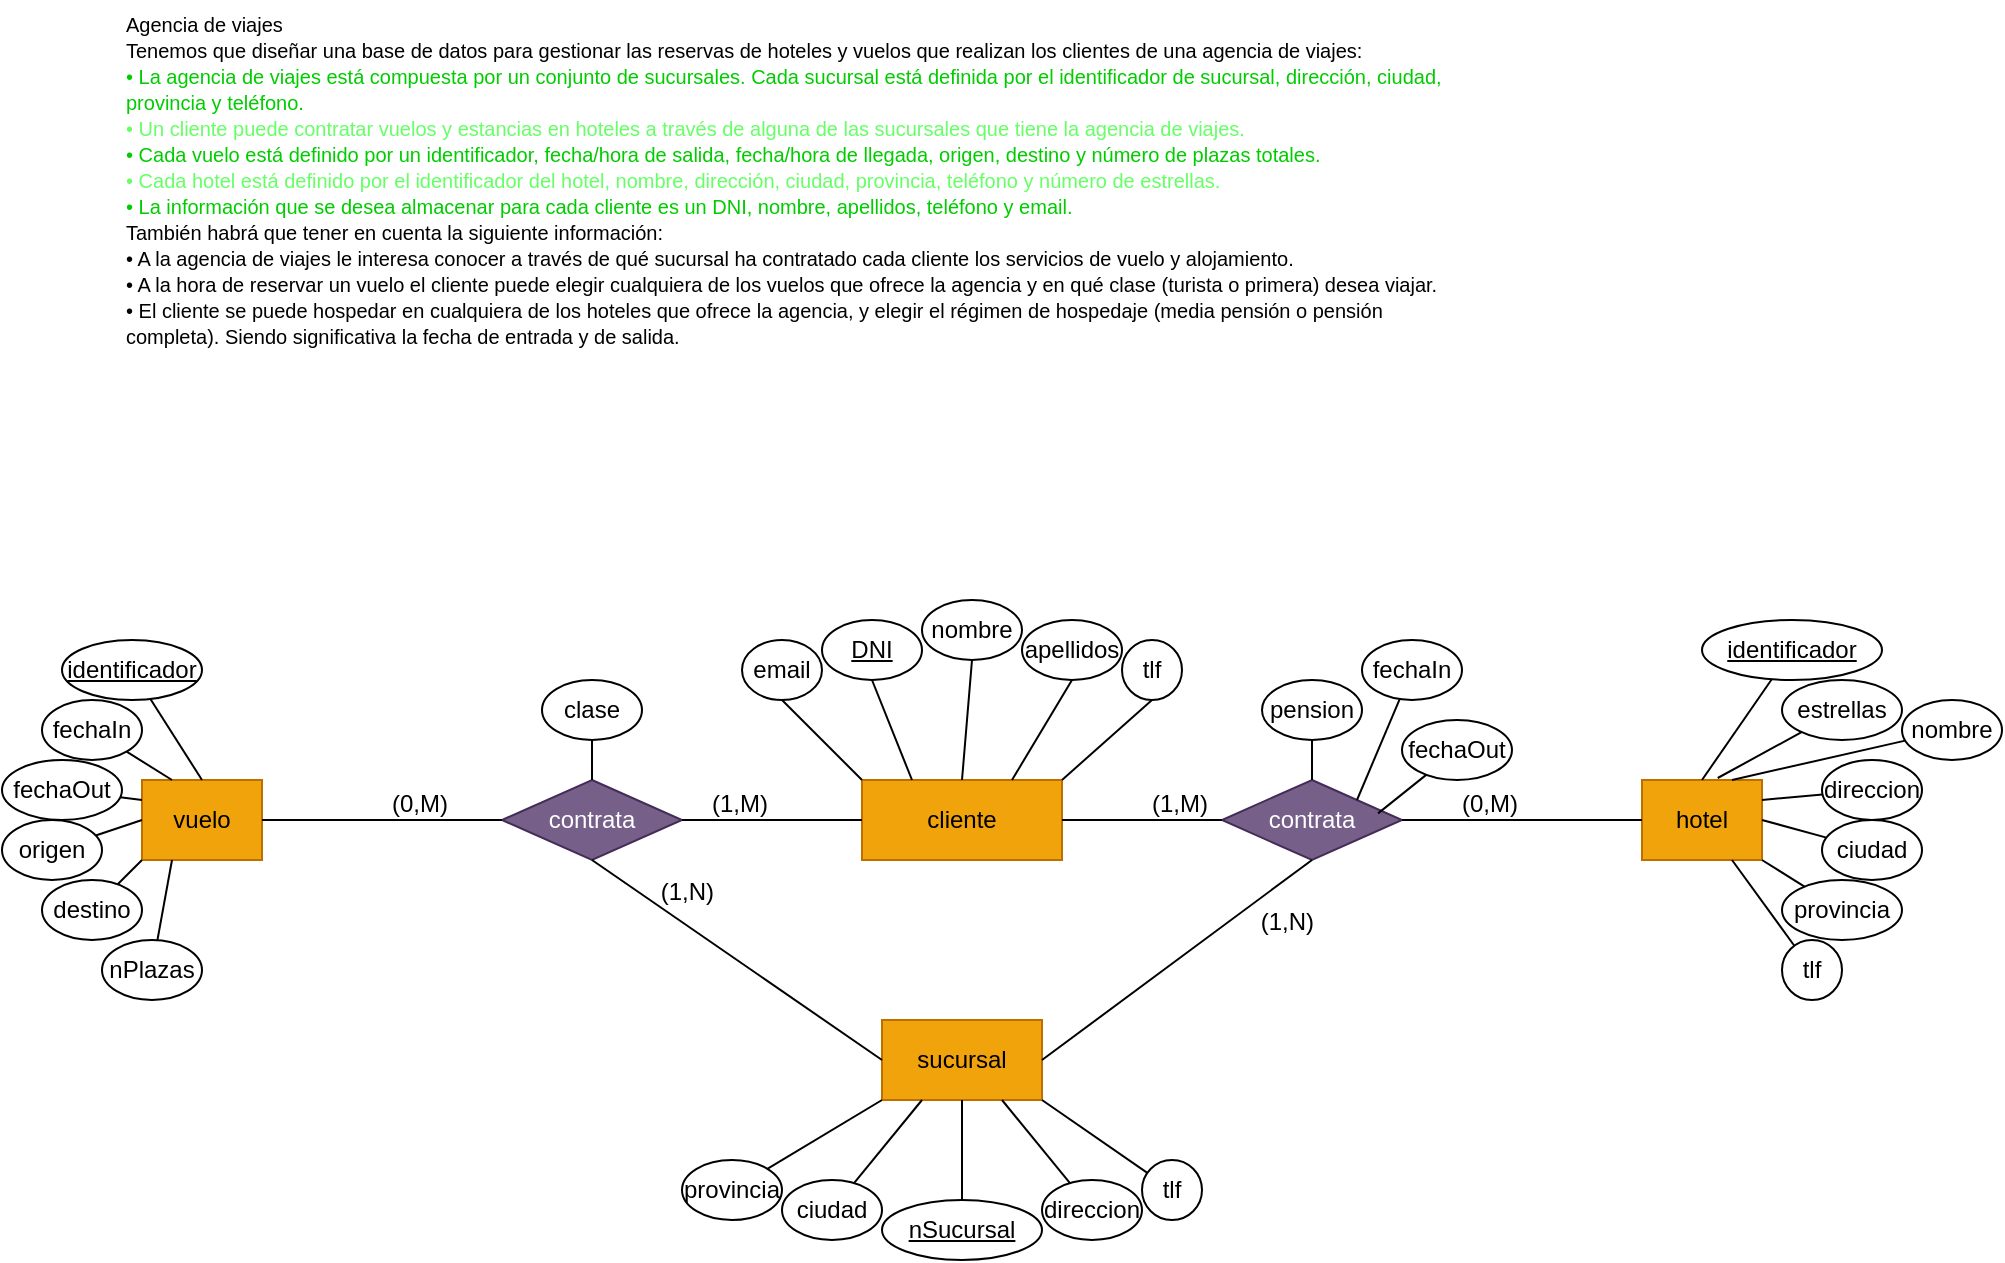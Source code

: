 <mxfile version="27.0.9">
  <diagram name="Página-1" id="hhtKWkYx5U5rqZbxsKKg">
    <mxGraphModel dx="1382" dy="378" grid="1" gridSize="10" guides="1" tooltips="1" connect="1" arrows="1" fold="1" page="1" pageScale="1" pageWidth="827" pageHeight="1169" math="0" shadow="0">
      <root>
        <mxCell id="0" />
        <mxCell id="1" parent="0" />
        <mxCell id="ptSzcsGDYfWSDB_7O2Ap-94" value="&lt;div style=&quot;line-height: 100%;&quot;&gt;&lt;div&gt;&lt;span style=&quot;line-height: 100%;&quot;&gt;&lt;font style=&quot;font-size: 10px;&quot;&gt;Agencia de viajes&lt;/font&gt;&lt;/span&gt;&lt;/div&gt;&lt;div&gt;&lt;span style=&quot;line-height: 100%;&quot;&gt;&lt;font style=&quot;font-size: 10px;&quot;&gt;Tenemos que diseñar una base de datos para gestionar las reservas de hoteles y vuelos que realizan los clientes&amp;nbsp;&lt;/font&gt;&lt;/span&gt;&lt;span style=&quot;font-size: 10px; background-color: transparent; color: light-dark(rgb(0, 0, 0), rgb(255, 255, 255));&quot;&gt;de una agencia de viajes:&lt;/span&gt;&lt;/div&gt;&lt;div&gt;&lt;font style=&quot;color: rgb(0, 204, 0);&quot;&gt;&lt;span style=&quot;line-height: 100%;&quot;&gt;&lt;font style=&quot;font-size: 10px;&quot;&gt;• La agencia de viajes está compuesta por un conjunto de sucursales. Cada sucursal está definida por el&amp;nbsp;&lt;/font&gt;&lt;/span&gt;&lt;span style=&quot;font-size: 10px; background-color: transparent;&quot;&gt;identificador de sucursal, dirección, ciudad, provincia y teléfono.&lt;/span&gt;&lt;/font&gt;&lt;/div&gt;&lt;div&gt;&lt;font style=&quot;color: rgb(102, 255, 102);&quot;&gt;&lt;span style=&quot;line-height: 100%;&quot;&gt;&lt;font style=&quot;font-size: 10px;&quot;&gt;• Un cliente puede contratar vuelos y estancias en hoteles a través de alguna de las sucursales que tiene&amp;nbsp;&lt;/font&gt;&lt;/span&gt;&lt;span style=&quot;font-size: 10px; background-color: transparent;&quot;&gt;la agencia de viajes.&lt;/span&gt;&lt;/font&gt;&lt;/div&gt;&lt;div&gt;&lt;font style=&quot;color: rgb(0, 204, 0);&quot;&gt;&lt;span style=&quot;line-height: 100%;&quot;&gt;&lt;font style=&quot;font-size: 10px;&quot;&gt;• Cada vuelo está definido por un identificador, fecha/hora de salida, fecha/hora de llegada, origen,&amp;nbsp;&lt;/font&gt;&lt;/span&gt;&lt;span style=&quot;font-size: 10px; background-color: transparent;&quot;&gt;destino y número de plazas totales.&lt;/span&gt;&lt;/font&gt;&lt;/div&gt;&lt;div&gt;&lt;font style=&quot;color: rgb(102, 255, 102);&quot;&gt;&lt;span style=&quot;line-height: 100%;&quot;&gt;&lt;font style=&quot;font-size: 10px;&quot;&gt;• Cada hotel está definido por el identificador del hotel, nombre, dirección, ciudad, provincia, teléfono&amp;nbsp;&lt;/font&gt;&lt;/span&gt;&lt;span style=&quot;font-size: 10px; background-color: transparent;&quot;&gt;y número de estrellas.&lt;/span&gt;&lt;/font&gt;&lt;/div&gt;&lt;div&gt;&lt;font style=&quot;color: rgb(0, 204, 0);&quot;&gt;&lt;span style=&quot;line-height: 100%;&quot;&gt;&lt;font style=&quot;font-size: 10px;&quot;&gt;• La información que se desea almacenar para cada cliente es un DNI, nombre, apellidos, teléfono y&amp;nbsp;&lt;/font&gt;&lt;/span&gt;&lt;span style=&quot;font-size: 10px; background-color: transparent;&quot;&gt;email.&lt;/span&gt;&lt;/font&gt;&lt;/div&gt;&lt;div&gt;&lt;span style=&quot;line-height: 100%;&quot;&gt;&lt;font style=&quot;&quot;&gt;&lt;div style=&quot;&quot;&gt;&lt;span style=&quot;font-size: 10px;&quot;&gt;También habrá que tener en cuenta la siguiente información:&lt;/span&gt;&lt;/div&gt;&lt;div style=&quot;&quot;&gt;&lt;span style=&quot;font-size: 10px;&quot;&gt;• A la agencia de viajes le interesa conocer a través de qué sucursal ha contratado cada cliente los&amp;nbsp;&lt;/span&gt;&lt;span style=&quot;font-size: 10px; background-color: transparent; color: light-dark(rgb(0, 0, 0), rgb(255, 255, 255));&quot;&gt;servicios de vuelo y alojamiento.&lt;/span&gt;&lt;/div&gt;&lt;div style=&quot;&quot;&gt;&lt;span style=&quot;font-size: 10px;&quot;&gt;• A la hora de reservar un vuelo el cliente puede elegir cualquiera de los vuelos que ofrece la agencia y&amp;nbsp;&lt;/span&gt;&lt;span style=&quot;font-size: 10px; background-color: transparent; color: light-dark(rgb(0, 0, 0), rgb(255, 255, 255));&quot;&gt;en qué clase (turista o primera) desea viajar.&lt;/span&gt;&lt;/div&gt;&lt;div style=&quot;&quot;&gt;&lt;span style=&quot;font-size: 10px;&quot;&gt;• El cliente se puede hospedar en cualquiera de los hoteles que ofrece la agencia, y elegir el régimen de&amp;nbsp;&lt;/span&gt;&lt;span style=&quot;font-size: 10px; background-color: transparent; color: light-dark(rgb(0, 0, 0), rgb(255, 255, 255));&quot;&gt;hospedaje (media pensión o pensión completa). Siendo significativa la fecha de entrada y de salida.&lt;/span&gt;&lt;/div&gt;&lt;/font&gt;&lt;/span&gt;&lt;/div&gt;&lt;/div&gt;" style="text;html=1;align=left;verticalAlign=middle;whiteSpace=wrap;rounded=0;" parent="1" vertex="1">
          <mxGeometry x="40" y="70" width="660" height="180" as="geometry" />
        </mxCell>
        <mxCell id="ptSzcsGDYfWSDB_7O2Ap-95" value="sucursal" style="whiteSpace=wrap;html=1;align=center;fillColor=#f0a30a;strokeColor=#BD7000;fontColor=#000000;" parent="1" vertex="1">
          <mxGeometry x="420" y="580" width="80" height="40" as="geometry" />
        </mxCell>
        <mxCell id="ptSzcsGDYfWSDB_7O2Ap-96" value="" style="endArrow=none;html=1;rounded=0;exitX=0.5;exitY=1;exitDx=0;exitDy=0;" parent="1" source="ptSzcsGDYfWSDB_7O2Ap-95" target="ptSzcsGDYfWSDB_7O2Ap-97" edge="1">
          <mxGeometry relative="1" as="geometry">
            <mxPoint x="524" y="550.79" as="sourcePoint" />
            <mxPoint x="584" y="550.79" as="targetPoint" />
          </mxGeometry>
        </mxCell>
        <mxCell id="ptSzcsGDYfWSDB_7O2Ap-97" value="&lt;u&gt;nSucursal&lt;/u&gt;" style="ellipse;whiteSpace=wrap;html=1;align=center;" parent="1" vertex="1">
          <mxGeometry x="420" y="670" width="80" height="30" as="geometry" />
        </mxCell>
        <mxCell id="ptSzcsGDYfWSDB_7O2Ap-98" value="" style="endArrow=none;html=1;rounded=0;exitX=0.75;exitY=1;exitDx=0;exitDy=0;" parent="1" source="ptSzcsGDYfWSDB_7O2Ap-95" target="ptSzcsGDYfWSDB_7O2Ap-99" edge="1">
          <mxGeometry relative="1" as="geometry">
            <mxPoint x="534" y="580.79" as="sourcePoint" />
            <mxPoint x="594" y="580.79" as="targetPoint" />
          </mxGeometry>
        </mxCell>
        <mxCell id="ptSzcsGDYfWSDB_7O2Ap-99" value="direccion" style="ellipse;whiteSpace=wrap;html=1;align=center;" parent="1" vertex="1">
          <mxGeometry x="500" y="660" width="50" height="30" as="geometry" />
        </mxCell>
        <mxCell id="ptSzcsGDYfWSDB_7O2Ap-100" value="" style="endArrow=none;html=1;rounded=0;exitX=0.25;exitY=1;exitDx=0;exitDy=0;" parent="1" source="ptSzcsGDYfWSDB_7O2Ap-95" target="ptSzcsGDYfWSDB_7O2Ap-101" edge="1">
          <mxGeometry relative="1" as="geometry">
            <mxPoint x="324" y="540.79" as="sourcePoint" />
            <mxPoint x="384" y="540.79" as="targetPoint" />
          </mxGeometry>
        </mxCell>
        <mxCell id="ptSzcsGDYfWSDB_7O2Ap-101" value="ciudad" style="ellipse;whiteSpace=wrap;html=1;align=center;" parent="1" vertex="1">
          <mxGeometry x="370" y="660" width="50" height="30" as="geometry" />
        </mxCell>
        <mxCell id="ptSzcsGDYfWSDB_7O2Ap-102" value="" style="endArrow=none;html=1;rounded=0;exitX=0;exitY=1;exitDx=0;exitDy=0;" parent="1" source="ptSzcsGDYfWSDB_7O2Ap-95" target="ptSzcsGDYfWSDB_7O2Ap-103" edge="1">
          <mxGeometry relative="1" as="geometry">
            <mxPoint x="334" y="580.79" as="sourcePoint" />
            <mxPoint x="394" y="580.79" as="targetPoint" />
          </mxGeometry>
        </mxCell>
        <mxCell id="ptSzcsGDYfWSDB_7O2Ap-103" value="provincia" style="ellipse;whiteSpace=wrap;html=1;align=center;" parent="1" vertex="1">
          <mxGeometry x="320" y="650" width="50" height="30" as="geometry" />
        </mxCell>
        <mxCell id="ptSzcsGDYfWSDB_7O2Ap-104" value="" style="endArrow=none;html=1;rounded=0;exitX=1;exitY=1;exitDx=0;exitDy=0;" parent="1" source="ptSzcsGDYfWSDB_7O2Ap-95" target="ptSzcsGDYfWSDB_7O2Ap-105" edge="1">
          <mxGeometry relative="1" as="geometry">
            <mxPoint x="320" y="620.79" as="sourcePoint" />
            <mxPoint x="380" y="620.79" as="targetPoint" />
          </mxGeometry>
        </mxCell>
        <mxCell id="ptSzcsGDYfWSDB_7O2Ap-105" value="tlf" style="ellipse;whiteSpace=wrap;html=1;align=center;" parent="1" vertex="1">
          <mxGeometry x="550" y="650" width="30" height="30" as="geometry" />
        </mxCell>
        <mxCell id="ptSzcsGDYfWSDB_7O2Ap-106" value="cliente" style="whiteSpace=wrap;html=1;align=center;fillColor=#f0a30a;strokeColor=#BD7000;fontColor=#000000;" parent="1" vertex="1">
          <mxGeometry x="410" y="460" width="100" height="40" as="geometry" />
        </mxCell>
        <mxCell id="ptSzcsGDYfWSDB_7O2Ap-118" value="vuelo" style="whiteSpace=wrap;html=1;align=center;fillColor=#f0a30a;strokeColor=#BD7000;fontColor=#000000;" parent="1" vertex="1">
          <mxGeometry x="50" y="460" width="60" height="40" as="geometry" />
        </mxCell>
        <mxCell id="ptSzcsGDYfWSDB_7O2Ap-119" value="hotel" style="whiteSpace=wrap;html=1;align=center;fillColor=#f0a30a;strokeColor=#BD7000;fontColor=#000000;" parent="1" vertex="1">
          <mxGeometry x="800" y="460" width="60" height="40" as="geometry" />
        </mxCell>
        <mxCell id="gtJsBlDrUrByrAI6qwDZ-1" value="" style="endArrow=none;html=1;rounded=0;exitX=0.5;exitY=0;exitDx=0;exitDy=0;" edge="1" target="gtJsBlDrUrByrAI6qwDZ-2" parent="1" source="ptSzcsGDYfWSDB_7O2Ap-118">
          <mxGeometry relative="1" as="geometry">
            <mxPoint x="-20.5" y="402" as="sourcePoint" />
            <mxPoint x="39.5" y="402" as="targetPoint" />
          </mxGeometry>
        </mxCell>
        <mxCell id="gtJsBlDrUrByrAI6qwDZ-2" value="&lt;u&gt;identificador&lt;/u&gt;" style="ellipse;whiteSpace=wrap;html=1;align=center;" vertex="1" parent="1">
          <mxGeometry x="10" y="390" width="70" height="30" as="geometry" />
        </mxCell>
        <mxCell id="gtJsBlDrUrByrAI6qwDZ-3" value="" style="endArrow=none;html=1;rounded=0;exitX=0.25;exitY=0;exitDx=0;exitDy=0;" edge="1" target="gtJsBlDrUrByrAI6qwDZ-4" parent="1" source="ptSzcsGDYfWSDB_7O2Ap-118">
          <mxGeometry relative="1" as="geometry">
            <mxPoint x="-83.5" y="433" as="sourcePoint" />
            <mxPoint x="-23.5" y="433" as="targetPoint" />
          </mxGeometry>
        </mxCell>
        <mxCell id="gtJsBlDrUrByrAI6qwDZ-4" value="fechaIn" style="ellipse;whiteSpace=wrap;html=1;align=center;" vertex="1" parent="1">
          <mxGeometry y="420" width="50" height="30" as="geometry" />
        </mxCell>
        <mxCell id="gtJsBlDrUrByrAI6qwDZ-5" value="" style="endArrow=none;html=1;rounded=0;exitX=0;exitY=0.25;exitDx=0;exitDy=0;" edge="1" target="gtJsBlDrUrByrAI6qwDZ-6" parent="1" source="ptSzcsGDYfWSDB_7O2Ap-118">
          <mxGeometry relative="1" as="geometry">
            <mxPoint x="-81.5" y="483" as="sourcePoint" />
            <mxPoint x="-21.5" y="483" as="targetPoint" />
          </mxGeometry>
        </mxCell>
        <mxCell id="gtJsBlDrUrByrAI6qwDZ-6" value="fechaOut" style="ellipse;whiteSpace=wrap;html=1;align=center;" vertex="1" parent="1">
          <mxGeometry x="-20" y="450" width="60" height="30" as="geometry" />
        </mxCell>
        <mxCell id="gtJsBlDrUrByrAI6qwDZ-7" value="" style="endArrow=none;html=1;rounded=0;exitX=0;exitY=0.5;exitDx=0;exitDy=0;" edge="1" target="gtJsBlDrUrByrAI6qwDZ-8" parent="1" source="ptSzcsGDYfWSDB_7O2Ap-118">
          <mxGeometry relative="1" as="geometry">
            <mxPoint x="-68.5" y="508" as="sourcePoint" />
            <mxPoint x="-8.5" y="508" as="targetPoint" />
          </mxGeometry>
        </mxCell>
        <mxCell id="gtJsBlDrUrByrAI6qwDZ-8" value="origen" style="ellipse;whiteSpace=wrap;html=1;align=center;" vertex="1" parent="1">
          <mxGeometry x="-20" y="480" width="50" height="30" as="geometry" />
        </mxCell>
        <mxCell id="gtJsBlDrUrByrAI6qwDZ-9" value="" style="endArrow=none;html=1;rounded=0;exitX=0;exitY=1;exitDx=0;exitDy=0;" edge="1" target="gtJsBlDrUrByrAI6qwDZ-10" parent="1" source="ptSzcsGDYfWSDB_7O2Ap-118">
          <mxGeometry relative="1" as="geometry">
            <mxPoint x="-70.5" y="548" as="sourcePoint" />
            <mxPoint x="-10.5" y="548" as="targetPoint" />
          </mxGeometry>
        </mxCell>
        <mxCell id="gtJsBlDrUrByrAI6qwDZ-10" value="destino" style="ellipse;whiteSpace=wrap;html=1;align=center;" vertex="1" parent="1">
          <mxGeometry y="510" width="50" height="30" as="geometry" />
        </mxCell>
        <mxCell id="gtJsBlDrUrByrAI6qwDZ-11" value="" style="endArrow=none;html=1;rounded=0;exitX=0.25;exitY=1;exitDx=0;exitDy=0;" edge="1" target="gtJsBlDrUrByrAI6qwDZ-12" parent="1" source="ptSzcsGDYfWSDB_7O2Ap-118">
          <mxGeometry relative="1" as="geometry">
            <mxPoint x="28.5" y="578" as="sourcePoint" />
            <mxPoint x="88.5" y="578" as="targetPoint" />
          </mxGeometry>
        </mxCell>
        <mxCell id="gtJsBlDrUrByrAI6qwDZ-12" value="nPlazas" style="ellipse;whiteSpace=wrap;html=1;align=center;" vertex="1" parent="1">
          <mxGeometry x="30" y="540" width="50" height="30" as="geometry" />
        </mxCell>
        <mxCell id="gtJsBlDrUrByrAI6qwDZ-13" value="" style="endArrow=none;html=1;rounded=0;exitX=0.5;exitY=0;exitDx=0;exitDy=0;" edge="1" target="gtJsBlDrUrByrAI6qwDZ-14" parent="1" source="ptSzcsGDYfWSDB_7O2Ap-119">
          <mxGeometry relative="1" as="geometry">
            <mxPoint x="875" y="405" as="sourcePoint" />
            <mxPoint x="935" y="405" as="targetPoint" />
          </mxGeometry>
        </mxCell>
        <mxCell id="gtJsBlDrUrByrAI6qwDZ-14" value="&lt;u&gt;identificador&lt;/u&gt;" style="ellipse;whiteSpace=wrap;html=1;align=center;" vertex="1" parent="1">
          <mxGeometry x="830" y="380" width="90" height="30" as="geometry" />
        </mxCell>
        <mxCell id="gtJsBlDrUrByrAI6qwDZ-15" value="" style="endArrow=none;html=1;rounded=0;exitX=0.75;exitY=0;exitDx=0;exitDy=0;" edge="1" target="gtJsBlDrUrByrAI6qwDZ-16" parent="1" source="ptSzcsGDYfWSDB_7O2Ap-119">
          <mxGeometry relative="1" as="geometry">
            <mxPoint x="885" y="431" as="sourcePoint" />
            <mxPoint x="945" y="431" as="targetPoint" />
          </mxGeometry>
        </mxCell>
        <mxCell id="gtJsBlDrUrByrAI6qwDZ-16" value="nombre" style="ellipse;whiteSpace=wrap;html=1;align=center;" vertex="1" parent="1">
          <mxGeometry x="930" y="420" width="50" height="30" as="geometry" />
        </mxCell>
        <mxCell id="gtJsBlDrUrByrAI6qwDZ-17" value="" style="endArrow=none;html=1;rounded=0;exitX=1;exitY=0.25;exitDx=0;exitDy=0;" edge="1" target="gtJsBlDrUrByrAI6qwDZ-18" parent="1" source="ptSzcsGDYfWSDB_7O2Ap-119">
          <mxGeometry relative="1" as="geometry">
            <mxPoint x="885" y="476" as="sourcePoint" />
            <mxPoint x="945" y="476" as="targetPoint" />
          </mxGeometry>
        </mxCell>
        <mxCell id="gtJsBlDrUrByrAI6qwDZ-18" value="direccion" style="ellipse;whiteSpace=wrap;html=1;align=center;" vertex="1" parent="1">
          <mxGeometry x="890" y="450" width="50" height="30" as="geometry" />
        </mxCell>
        <mxCell id="gtJsBlDrUrByrAI6qwDZ-19" value="" style="endArrow=none;html=1;rounded=0;exitX=1;exitY=0.5;exitDx=0;exitDy=0;" edge="1" target="gtJsBlDrUrByrAI6qwDZ-20" parent="1" source="ptSzcsGDYfWSDB_7O2Ap-119">
          <mxGeometry relative="1" as="geometry">
            <mxPoint x="885" y="501" as="sourcePoint" />
            <mxPoint x="945" y="501" as="targetPoint" />
          </mxGeometry>
        </mxCell>
        <mxCell id="gtJsBlDrUrByrAI6qwDZ-20" value="ciudad" style="ellipse;whiteSpace=wrap;html=1;align=center;" vertex="1" parent="1">
          <mxGeometry x="890" y="480" width="50" height="30" as="geometry" />
        </mxCell>
        <mxCell id="gtJsBlDrUrByrAI6qwDZ-21" value="" style="endArrow=none;html=1;rounded=0;exitX=1;exitY=1;exitDx=0;exitDy=0;" edge="1" target="gtJsBlDrUrByrAI6qwDZ-22" parent="1" source="ptSzcsGDYfWSDB_7O2Ap-119">
          <mxGeometry relative="1" as="geometry">
            <mxPoint x="868" y="541" as="sourcePoint" />
            <mxPoint x="928" y="541" as="targetPoint" />
          </mxGeometry>
        </mxCell>
        <mxCell id="gtJsBlDrUrByrAI6qwDZ-22" value="provincia" style="ellipse;whiteSpace=wrap;html=1;align=center;" vertex="1" parent="1">
          <mxGeometry x="870" y="510" width="60" height="30" as="geometry" />
        </mxCell>
        <mxCell id="gtJsBlDrUrByrAI6qwDZ-23" value="" style="endArrow=none;html=1;rounded=0;exitX=0.75;exitY=1;exitDx=0;exitDy=0;" edge="1" target="gtJsBlDrUrByrAI6qwDZ-24" parent="1" source="ptSzcsGDYfWSDB_7O2Ap-119">
          <mxGeometry relative="1" as="geometry">
            <mxPoint x="815" y="561" as="sourcePoint" />
            <mxPoint x="875" y="561" as="targetPoint" />
          </mxGeometry>
        </mxCell>
        <mxCell id="gtJsBlDrUrByrAI6qwDZ-24" value="tlf" style="ellipse;whiteSpace=wrap;html=1;align=center;" vertex="1" parent="1">
          <mxGeometry x="870" y="540" width="30" height="30" as="geometry" />
        </mxCell>
        <mxCell id="gtJsBlDrUrByrAI6qwDZ-25" value="" style="endArrow=none;html=1;rounded=0;exitX=0.631;exitY=-0.025;exitDx=0;exitDy=0;exitPerimeter=0;" edge="1" target="gtJsBlDrUrByrAI6qwDZ-26" parent="1" source="ptSzcsGDYfWSDB_7O2Ap-119">
          <mxGeometry relative="1" as="geometry">
            <mxPoint x="915" y="385" as="sourcePoint" />
            <mxPoint x="975" y="385" as="targetPoint" />
          </mxGeometry>
        </mxCell>
        <mxCell id="gtJsBlDrUrByrAI6qwDZ-26" value="estrellas" style="ellipse;whiteSpace=wrap;html=1;align=center;" vertex="1" parent="1">
          <mxGeometry x="870" y="410" width="60" height="30" as="geometry" />
        </mxCell>
        <mxCell id="gtJsBlDrUrByrAI6qwDZ-69" style="edgeStyle=none;shape=connector;rounded=0;orthogonalLoop=1;jettySize=auto;html=1;exitX=0.5;exitY=1;exitDx=0;exitDy=0;entryX=0.25;entryY=0;entryDx=0;entryDy=0;strokeColor=default;align=center;verticalAlign=middle;fontFamily=Helvetica;fontSize=11;fontColor=default;labelBackgroundColor=default;startFill=0;endArrow=none;" edge="1" parent="1" source="gtJsBlDrUrByrAI6qwDZ-28" target="ptSzcsGDYfWSDB_7O2Ap-106">
          <mxGeometry relative="1" as="geometry" />
        </mxCell>
        <mxCell id="gtJsBlDrUrByrAI6qwDZ-28" value="&lt;u&gt;DNI&lt;/u&gt;" style="ellipse;whiteSpace=wrap;html=1;align=center;" vertex="1" parent="1">
          <mxGeometry x="390" y="380" width="50" height="30" as="geometry" />
        </mxCell>
        <mxCell id="gtJsBlDrUrByrAI6qwDZ-70" style="edgeStyle=none;shape=connector;rounded=0;orthogonalLoop=1;jettySize=auto;html=1;exitX=0.5;exitY=1;exitDx=0;exitDy=0;entryX=0.5;entryY=0;entryDx=0;entryDy=0;strokeColor=default;align=center;verticalAlign=middle;fontFamily=Helvetica;fontSize=11;fontColor=default;labelBackgroundColor=default;startFill=0;endArrow=none;" edge="1" parent="1" source="gtJsBlDrUrByrAI6qwDZ-30" target="ptSzcsGDYfWSDB_7O2Ap-106">
          <mxGeometry relative="1" as="geometry" />
        </mxCell>
        <mxCell id="gtJsBlDrUrByrAI6qwDZ-30" value="nombre" style="ellipse;whiteSpace=wrap;html=1;align=center;" vertex="1" parent="1">
          <mxGeometry x="440" y="370" width="50" height="30" as="geometry" />
        </mxCell>
        <mxCell id="gtJsBlDrUrByrAI6qwDZ-71" style="edgeStyle=none;shape=connector;rounded=0;orthogonalLoop=1;jettySize=auto;html=1;exitX=0.5;exitY=1;exitDx=0;exitDy=0;entryX=0.75;entryY=0;entryDx=0;entryDy=0;strokeColor=default;align=center;verticalAlign=middle;fontFamily=Helvetica;fontSize=11;fontColor=default;labelBackgroundColor=default;startFill=0;endArrow=none;" edge="1" parent="1" source="gtJsBlDrUrByrAI6qwDZ-32" target="ptSzcsGDYfWSDB_7O2Ap-106">
          <mxGeometry relative="1" as="geometry" />
        </mxCell>
        <mxCell id="gtJsBlDrUrByrAI6qwDZ-32" value="apellidos" style="ellipse;whiteSpace=wrap;html=1;align=center;" vertex="1" parent="1">
          <mxGeometry x="490" y="380" width="50" height="30" as="geometry" />
        </mxCell>
        <mxCell id="gtJsBlDrUrByrAI6qwDZ-72" style="edgeStyle=none;shape=connector;rounded=0;orthogonalLoop=1;jettySize=auto;html=1;exitX=0.5;exitY=1;exitDx=0;exitDy=0;entryX=1;entryY=0;entryDx=0;entryDy=0;strokeColor=default;align=center;verticalAlign=middle;fontFamily=Helvetica;fontSize=11;fontColor=default;labelBackgroundColor=default;startFill=0;endArrow=none;" edge="1" parent="1" source="gtJsBlDrUrByrAI6qwDZ-34" target="ptSzcsGDYfWSDB_7O2Ap-106">
          <mxGeometry relative="1" as="geometry" />
        </mxCell>
        <mxCell id="gtJsBlDrUrByrAI6qwDZ-34" value="tlf" style="ellipse;whiteSpace=wrap;html=1;align=center;" vertex="1" parent="1">
          <mxGeometry x="540" y="390" width="30" height="30" as="geometry" />
        </mxCell>
        <mxCell id="gtJsBlDrUrByrAI6qwDZ-67" style="rounded=0;orthogonalLoop=1;jettySize=auto;html=1;exitX=0.5;exitY=1;exitDx=0;exitDy=0;entryX=0;entryY=0;entryDx=0;entryDy=0;endArrow=none;startFill=0;" edge="1" parent="1" source="gtJsBlDrUrByrAI6qwDZ-36" target="ptSzcsGDYfWSDB_7O2Ap-106">
          <mxGeometry relative="1" as="geometry" />
        </mxCell>
        <mxCell id="gtJsBlDrUrByrAI6qwDZ-36" value="email" style="ellipse;whiteSpace=wrap;html=1;align=center;" vertex="1" parent="1">
          <mxGeometry x="350" y="390" width="40" height="30" as="geometry" />
        </mxCell>
        <mxCell id="gtJsBlDrUrByrAI6qwDZ-53" value="contrata" style="shape=rhombus;perimeter=rhombusPerimeter;whiteSpace=wrap;html=1;align=center;fillColor=#76608a;fontColor=#ffffff;strokeColor=#432D57;" vertex="1" parent="1">
          <mxGeometry x="230" y="460" width="90" height="40" as="geometry" />
        </mxCell>
        <mxCell id="gtJsBlDrUrByrAI6qwDZ-54" value="" style="endArrow=none;html=1;rounded=0;exitX=0;exitY=0.5;exitDx=0;exitDy=0;entryX=1;entryY=0.5;entryDx=0;entryDy=0;" edge="1" source="gtJsBlDrUrByrAI6qwDZ-53" parent="1" target="ptSzcsGDYfWSDB_7O2Ap-118">
          <mxGeometry relative="1" as="geometry">
            <mxPoint x="235" y="450" as="sourcePoint" />
            <mxPoint x="138" y="480" as="targetPoint" />
          </mxGeometry>
        </mxCell>
        <mxCell id="gtJsBlDrUrByrAI6qwDZ-55" value="(0,M)" style="resizable=0;html=1;whiteSpace=wrap;align=right;verticalAlign=bottom;" connectable="0" vertex="1" parent="gtJsBlDrUrByrAI6qwDZ-54">
          <mxGeometry relative="1" as="geometry">
            <mxPoint x="34" as="offset" />
          </mxGeometry>
        </mxCell>
        <mxCell id="gtJsBlDrUrByrAI6qwDZ-56" value="" style="endArrow=none;html=1;rounded=0;exitX=1;exitY=0.5;exitDx=0;exitDy=0;entryX=0;entryY=0.5;entryDx=0;entryDy=0;" edge="1" source="gtJsBlDrUrByrAI6qwDZ-53" parent="1" target="ptSzcsGDYfWSDB_7O2Ap-106">
          <mxGeometry relative="1" as="geometry">
            <mxPoint x="301" y="480" as="sourcePoint" />
            <mxPoint x="401" y="480" as="targetPoint" />
          </mxGeometry>
        </mxCell>
        <mxCell id="gtJsBlDrUrByrAI6qwDZ-57" value="(1,M)" style="resizable=0;html=1;whiteSpace=wrap;align=right;verticalAlign=bottom;" connectable="0" vertex="1" parent="gtJsBlDrUrByrAI6qwDZ-56">
          <mxGeometry relative="1" as="geometry">
            <mxPoint x="-1" as="offset" />
          </mxGeometry>
        </mxCell>
        <mxCell id="gtJsBlDrUrByrAI6qwDZ-58" value="" style="endArrow=none;html=1;rounded=0;exitX=0.5;exitY=1;exitDx=0;exitDy=0;entryX=0;entryY=0.5;entryDx=0;entryDy=0;" edge="1" source="gtJsBlDrUrByrAI6qwDZ-53" parent="1" target="ptSzcsGDYfWSDB_7O2Ap-95">
          <mxGeometry relative="1" as="geometry">
            <mxPoint x="367" y="560" as="sourcePoint" />
            <mxPoint x="390" y="610" as="targetPoint" />
          </mxGeometry>
        </mxCell>
        <mxCell id="gtJsBlDrUrByrAI6qwDZ-59" value="(1,N)" style="resizable=0;html=1;whiteSpace=wrap;align=right;verticalAlign=bottom;" connectable="0" vertex="1" parent="gtJsBlDrUrByrAI6qwDZ-58">
          <mxGeometry relative="1" as="geometry">
            <mxPoint x="-10" y="-25" as="offset" />
          </mxGeometry>
        </mxCell>
        <mxCell id="gtJsBlDrUrByrAI6qwDZ-60" value="contrata" style="shape=rhombus;perimeter=rhombusPerimeter;whiteSpace=wrap;html=1;align=center;fillColor=#76608a;fontColor=#ffffff;strokeColor=#432D57;" vertex="1" parent="1">
          <mxGeometry x="590" y="460" width="90" height="40" as="geometry" />
        </mxCell>
        <mxCell id="gtJsBlDrUrByrAI6qwDZ-61" value="" style="endArrow=none;html=1;rounded=0;exitX=0;exitY=0.5;exitDx=0;exitDy=0;entryX=1;entryY=0.5;entryDx=0;entryDy=0;" edge="1" source="gtJsBlDrUrByrAI6qwDZ-60" parent="1" target="ptSzcsGDYfWSDB_7O2Ap-106">
          <mxGeometry relative="1" as="geometry">
            <mxPoint x="627" y="450" as="sourcePoint" />
            <mxPoint x="530" y="480" as="targetPoint" />
          </mxGeometry>
        </mxCell>
        <mxCell id="gtJsBlDrUrByrAI6qwDZ-62" value="(1,M)" style="resizable=0;html=1;whiteSpace=wrap;align=right;verticalAlign=bottom;" connectable="0" vertex="1" parent="gtJsBlDrUrByrAI6qwDZ-61">
          <mxGeometry relative="1" as="geometry">
            <mxPoint x="34" as="offset" />
          </mxGeometry>
        </mxCell>
        <mxCell id="gtJsBlDrUrByrAI6qwDZ-63" value="" style="endArrow=none;html=1;rounded=0;exitX=1;exitY=0.5;exitDx=0;exitDy=0;entryX=0;entryY=0.5;entryDx=0;entryDy=0;" edge="1" source="gtJsBlDrUrByrAI6qwDZ-60" parent="1" target="ptSzcsGDYfWSDB_7O2Ap-119">
          <mxGeometry relative="1" as="geometry">
            <mxPoint x="664" y="480" as="sourcePoint" />
            <mxPoint x="764" y="480" as="targetPoint" />
          </mxGeometry>
        </mxCell>
        <mxCell id="gtJsBlDrUrByrAI6qwDZ-64" value="(0,M)" style="resizable=0;html=1;whiteSpace=wrap;align=right;verticalAlign=bottom;" connectable="0" vertex="1" parent="gtJsBlDrUrByrAI6qwDZ-63">
          <mxGeometry relative="1" as="geometry">
            <mxPoint x="-1" as="offset" />
          </mxGeometry>
        </mxCell>
        <mxCell id="gtJsBlDrUrByrAI6qwDZ-65" value="" style="endArrow=none;html=1;rounded=0;exitX=0.5;exitY=1;exitDx=0;exitDy=0;entryX=1;entryY=0.5;entryDx=0;entryDy=0;" edge="1" source="gtJsBlDrUrByrAI6qwDZ-60" parent="1" target="ptSzcsGDYfWSDB_7O2Ap-95">
          <mxGeometry relative="1" as="geometry">
            <mxPoint x="730" y="560" as="sourcePoint" />
            <mxPoint x="635" y="559" as="targetPoint" />
          </mxGeometry>
        </mxCell>
        <mxCell id="gtJsBlDrUrByrAI6qwDZ-66" value="(1,N)" style="resizable=0;html=1;whiteSpace=wrap;align=right;verticalAlign=bottom;" connectable="0" vertex="1" parent="gtJsBlDrUrByrAI6qwDZ-65">
          <mxGeometry relative="1" as="geometry">
            <mxPoint x="70" y="-10" as="offset" />
          </mxGeometry>
        </mxCell>
        <mxCell id="gtJsBlDrUrByrAI6qwDZ-113" value="" style="endArrow=none;html=1;rounded=0;strokeColor=default;align=center;verticalAlign=middle;fontFamily=Helvetica;fontSize=12;fontColor=default;labelBackgroundColor=default;exitX=0.5;exitY=0;exitDx=0;exitDy=0;" edge="1" target="gtJsBlDrUrByrAI6qwDZ-114" parent="1" source="gtJsBlDrUrByrAI6qwDZ-53">
          <mxGeometry relative="1" as="geometry">
            <mxPoint x="230" y="385" as="sourcePoint" />
            <mxPoint x="290" y="385" as="targetPoint" />
          </mxGeometry>
        </mxCell>
        <mxCell id="gtJsBlDrUrByrAI6qwDZ-114" value="clase" style="ellipse;whiteSpace=wrap;html=1;align=center;strokeColor=default;verticalAlign=middle;fontFamily=Helvetica;fontSize=12;fontColor=default;fillColor=default;" vertex="1" parent="1">
          <mxGeometry x="250" y="410" width="50" height="30" as="geometry" />
        </mxCell>
        <mxCell id="gtJsBlDrUrByrAI6qwDZ-115" value="" style="endArrow=none;html=1;rounded=0;strokeColor=default;align=center;verticalAlign=middle;fontFamily=Helvetica;fontSize=12;fontColor=default;labelBackgroundColor=default;exitX=0.5;exitY=0;exitDx=0;exitDy=0;" edge="1" target="gtJsBlDrUrByrAI6qwDZ-116" parent="1" source="gtJsBlDrUrByrAI6qwDZ-60">
          <mxGeometry relative="1" as="geometry">
            <mxPoint x="610" y="365" as="sourcePoint" />
            <mxPoint x="670" y="365" as="targetPoint" />
          </mxGeometry>
        </mxCell>
        <mxCell id="gtJsBlDrUrByrAI6qwDZ-116" value="pension" style="ellipse;whiteSpace=wrap;html=1;align=center;strokeColor=default;verticalAlign=middle;fontFamily=Helvetica;fontSize=12;fontColor=default;fillColor=default;" vertex="1" parent="1">
          <mxGeometry x="610" y="410" width="50" height="30" as="geometry" />
        </mxCell>
        <mxCell id="gtJsBlDrUrByrAI6qwDZ-117" value="" style="endArrow=none;html=1;rounded=0;strokeColor=default;align=center;verticalAlign=middle;fontFamily=Helvetica;fontSize=12;fontColor=default;labelBackgroundColor=default;exitX=1;exitY=0;exitDx=0;exitDy=0;" edge="1" target="gtJsBlDrUrByrAI6qwDZ-118" parent="1" source="gtJsBlDrUrByrAI6qwDZ-60">
          <mxGeometry relative="1" as="geometry">
            <mxPoint x="660" y="405" as="sourcePoint" />
            <mxPoint x="720" y="405" as="targetPoint" />
          </mxGeometry>
        </mxCell>
        <mxCell id="gtJsBlDrUrByrAI6qwDZ-118" value="fechaIn" style="ellipse;whiteSpace=wrap;html=1;align=center;strokeColor=default;verticalAlign=middle;fontFamily=Helvetica;fontSize=12;fontColor=default;fillColor=default;" vertex="1" parent="1">
          <mxGeometry x="660" y="390" width="50" height="30" as="geometry" />
        </mxCell>
        <mxCell id="gtJsBlDrUrByrAI6qwDZ-119" value="" style="endArrow=none;html=1;rounded=0;strokeColor=default;align=center;verticalAlign=middle;fontFamily=Helvetica;fontSize=12;fontColor=default;labelBackgroundColor=default;exitX=0.867;exitY=0.417;exitDx=0;exitDy=0;exitPerimeter=0;" edge="1" target="gtJsBlDrUrByrAI6qwDZ-120" parent="1" source="gtJsBlDrUrByrAI6qwDZ-60">
          <mxGeometry relative="1" as="geometry">
            <mxPoint x="710" y="415" as="sourcePoint" />
            <mxPoint x="770" y="415" as="targetPoint" />
          </mxGeometry>
        </mxCell>
        <mxCell id="gtJsBlDrUrByrAI6qwDZ-120" value="fechaOut" style="ellipse;whiteSpace=wrap;html=1;align=center;strokeColor=default;verticalAlign=middle;fontFamily=Helvetica;fontSize=12;fontColor=default;fillColor=default;" vertex="1" parent="1">
          <mxGeometry x="680" y="430" width="55" height="30" as="geometry" />
        </mxCell>
      </root>
    </mxGraphModel>
  </diagram>
</mxfile>
